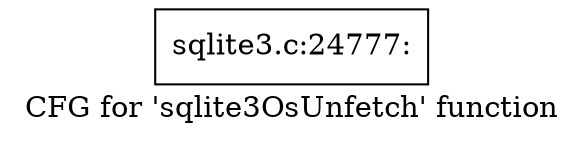 digraph "CFG for 'sqlite3OsUnfetch' function" {
	label="CFG for 'sqlite3OsUnfetch' function";

	Node0x55c0f52a6370 [shape=record,label="{sqlite3.c:24777:}"];
}
